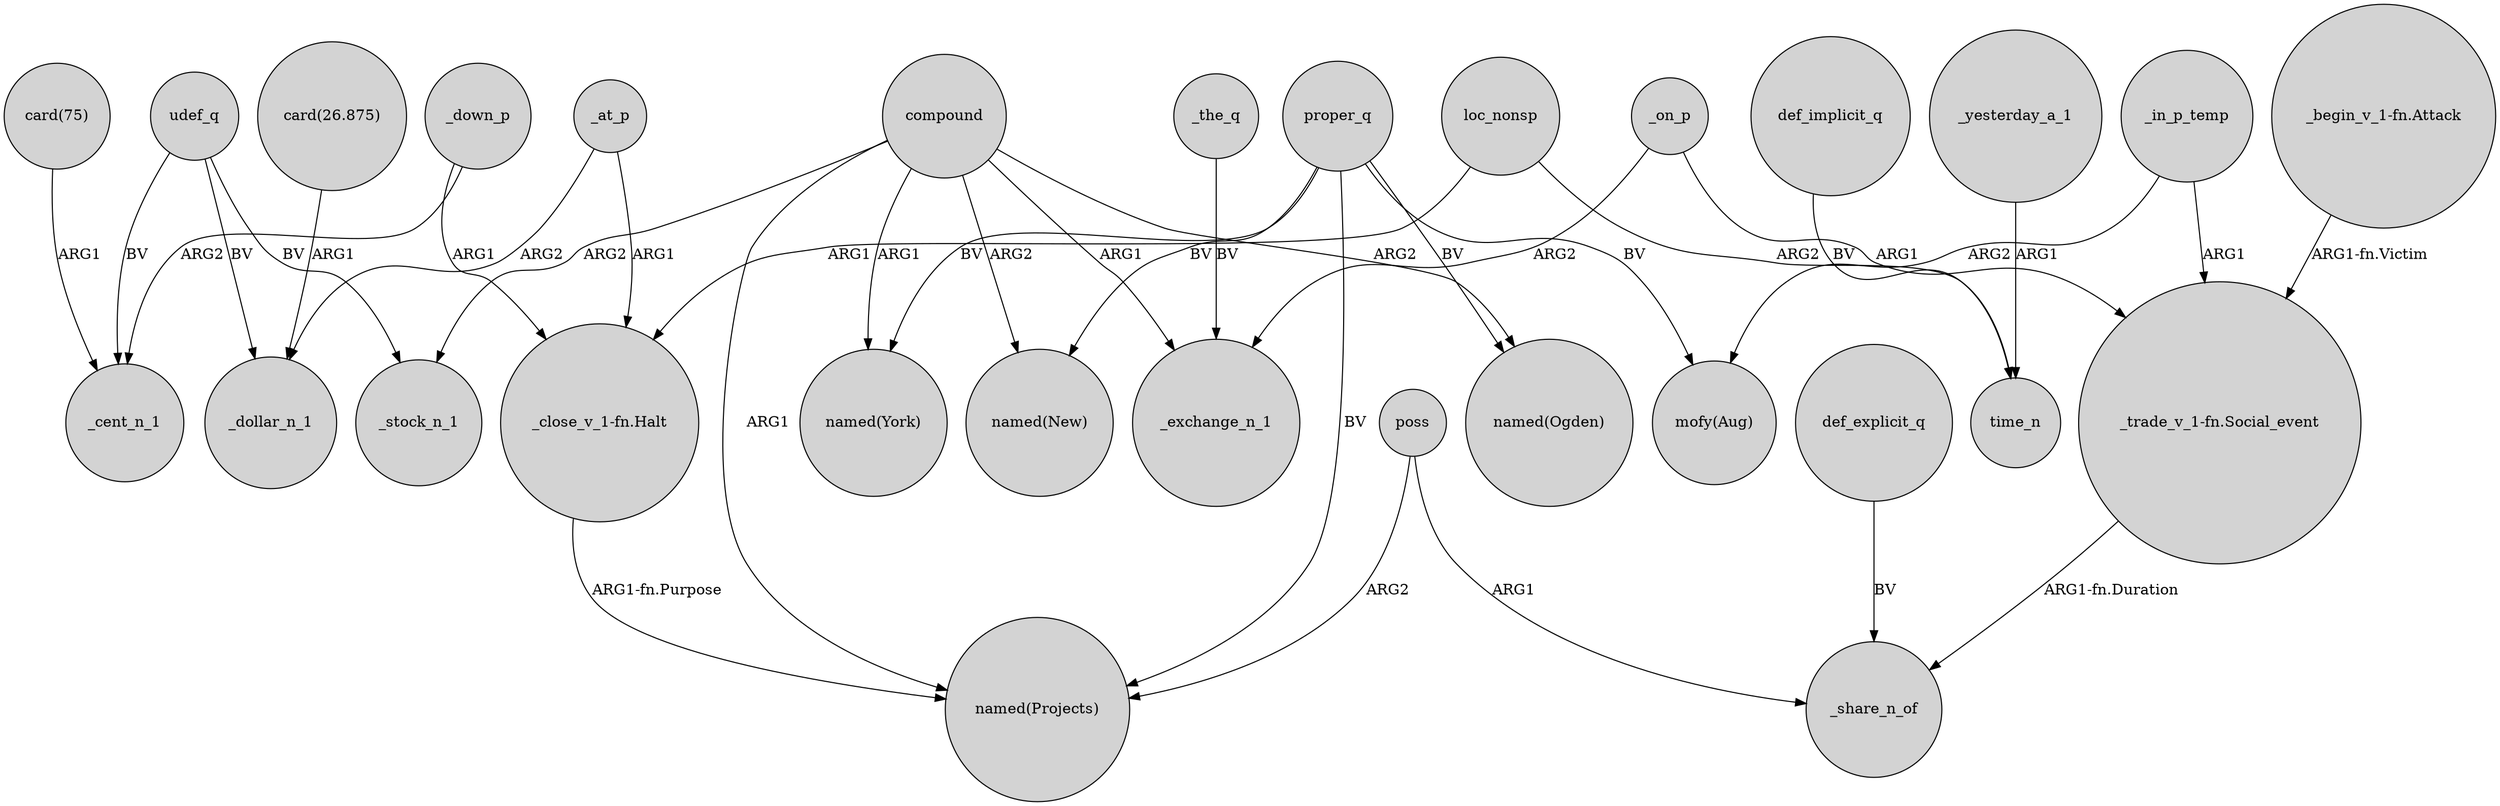 digraph {
	node [shape=circle style=filled]
	_on_p -> "_trade_v_1-fn.Social_event" [label=ARG1]
	_in_p_temp -> "mofy(Aug)" [label=ARG2]
	_in_p_temp -> "_trade_v_1-fn.Social_event" [label=ARG1]
	_down_p -> "_close_v_1-fn.Halt" [label=ARG1]
	compound -> "named(New)" [label=ARG2]
	"_trade_v_1-fn.Social_event" -> _share_n_of [label="ARG1-fn.Duration"]
	_down_p -> _cent_n_1 [label=ARG2]
	poss -> "named(Projects)" [label=ARG2]
	proper_q -> "named(New)" [label=BV]
	proper_q -> "named(Ogden)" [label=BV]
	def_explicit_q -> _share_n_of [label=BV]
	proper_q -> "mofy(Aug)" [label=BV]
	_yesterday_a_1 -> time_n [label=ARG1]
	proper_q -> "named(Projects)" [label=BV]
	loc_nonsp -> "_close_v_1-fn.Halt" [label=ARG1]
	_on_p -> _exchange_n_1 [label=ARG2]
	udef_q -> _cent_n_1 [label=BV]
	"card(26.875)" -> _dollar_n_1 [label=ARG1]
	compound -> _exchange_n_1 [label=ARG1]
	compound -> "named(Projects)" [label=ARG1]
	proper_q -> "named(York)" [label=BV]
	"_close_v_1-fn.Halt" -> "named(Projects)" [label="ARG1-fn.Purpose"]
	udef_q -> _stock_n_1 [label=BV]
	_at_p -> _dollar_n_1 [label=ARG2]
	"_begin_v_1-fn.Attack" -> "_trade_v_1-fn.Social_event" [label="ARG1-fn.Victim"]
	"card(75)" -> _cent_n_1 [label=ARG1]
	poss -> _share_n_of [label=ARG1]
	_at_p -> "_close_v_1-fn.Halt" [label=ARG1]
	compound -> _stock_n_1 [label=ARG2]
	udef_q -> _dollar_n_1 [label=BV]
	loc_nonsp -> time_n [label=ARG2]
	compound -> "named(York)" [label=ARG1]
	_the_q -> _exchange_n_1 [label=BV]
	compound -> "named(Ogden)" [label=ARG2]
	def_implicit_q -> time_n [label=BV]
}
